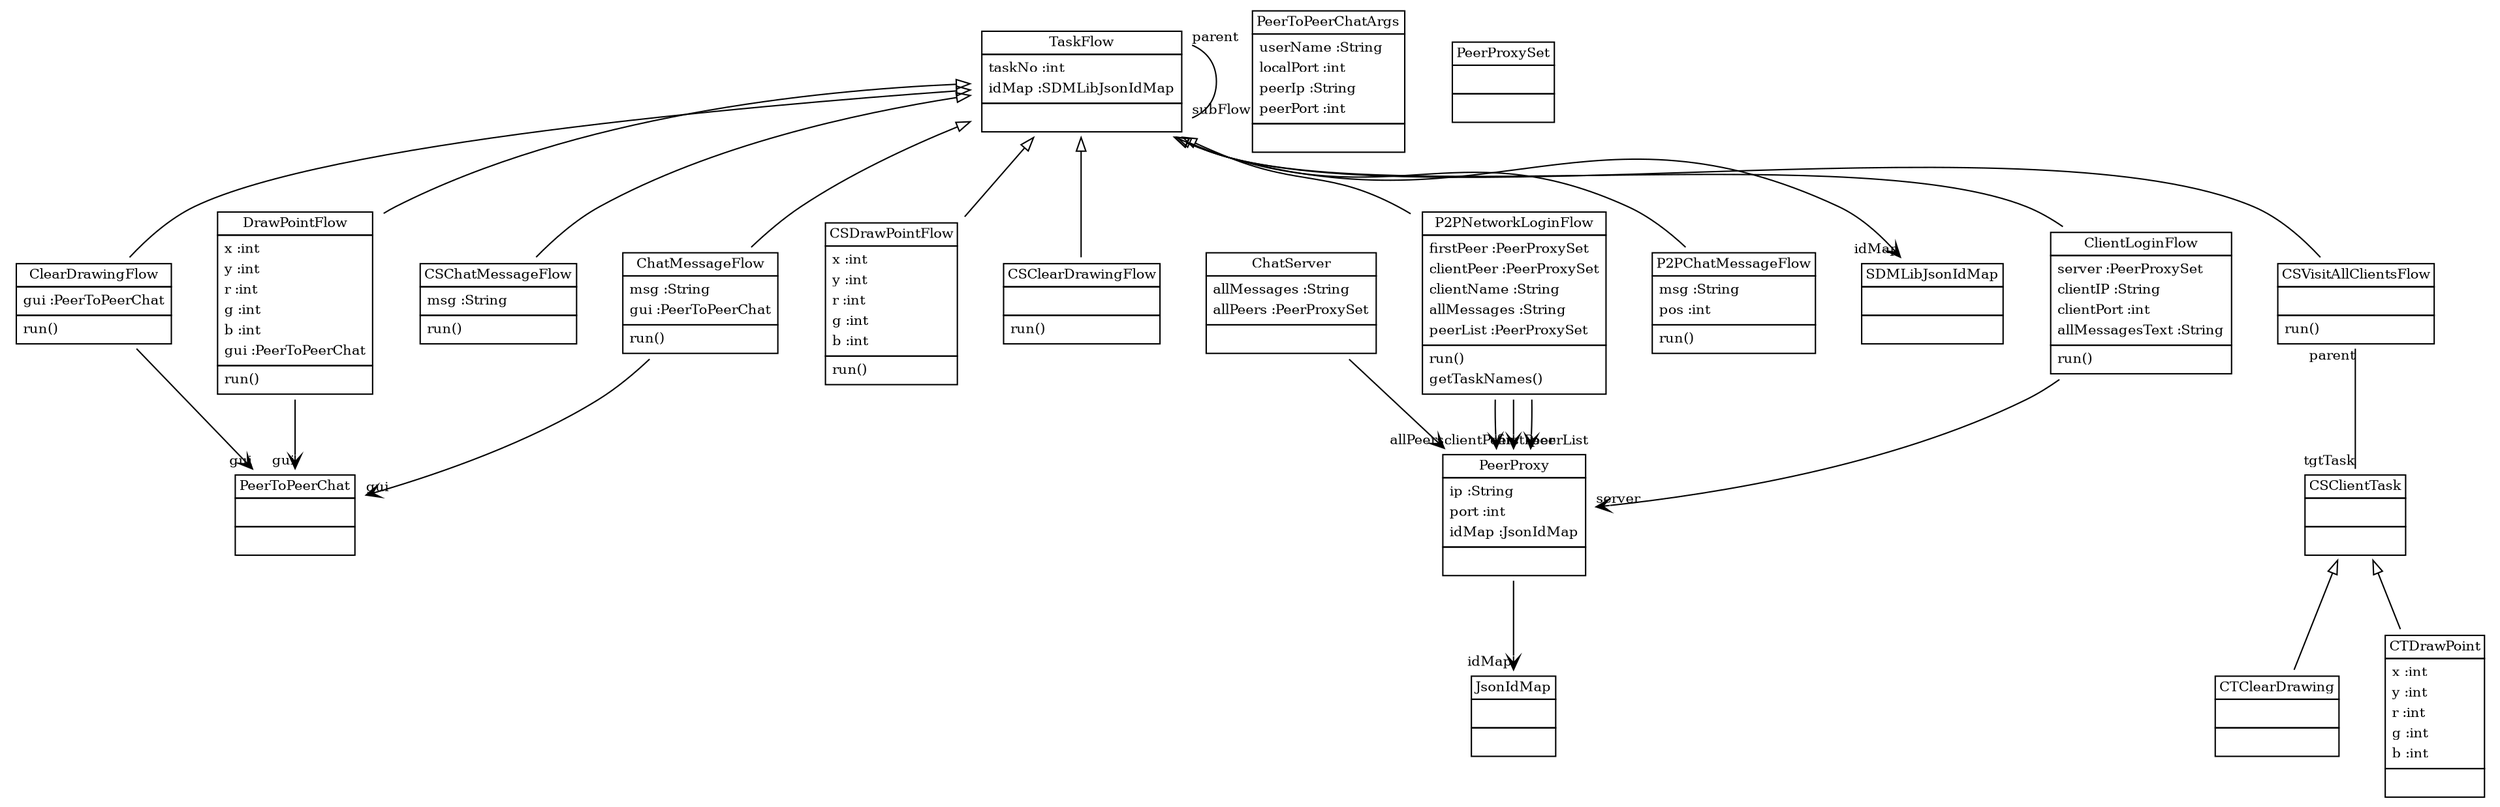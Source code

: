 
 digraph ClassDiagram {
    node [shape = none, fontsize = 10]; 
    edge [fontsize = 10];
    
    
    _PeerToPeerChat [label=<<table border='0' cellborder='1' cellspacing='0'> <tr> <td HREF="../src/org/sdmlib/examples/chats/PeerToPeerChat.java">PeerToPeerChat</td> </tr> <tr><td><table border='0' cellborder='0' cellspacing='0'> <tr><td> </td></tr> </table></td></tr> <tr><td><table border='0' cellborder='0' cellspacing='0'> <tr><td> </td></tr> </table></td></tr> </table>>];
    _TaskFlow [label=<<table border='0' cellborder='1' cellspacing='0'> <tr> <td HREF="../src/org/sdmlib/logger/TaskFlow.java">TaskFlow</td> </tr> <tr><td><table border='0' cellborder='0' cellspacing='0'> <tr><td align='left'>taskNo :int</td></tr> <tr><td align='left'>idMap :SDMLibJsonIdMap</td></tr>  </table></td></tr> <tr><td><table border='0' cellborder='0' cellspacing='0'> <tr><td> </td></tr> </table></td></tr> </table>>];
    _ChatMessageFlow [label=<<table border='0' cellborder='1' cellspacing='0'> <tr> <td HREF="../src/ChatMessageFlow.java">ChatMessageFlow</td> </tr> <tr><td><table border='0' cellborder='0' cellspacing='0'> <tr><td align='left'>msg :String</td></tr> <tr><td align='left'>gui :PeerToPeerChat</td></tr>  </table></td></tr> <tr><td><table border='0' cellborder='0' cellspacing='0'> <tr><td align='left'>run()</td></tr>  </table></td></tr> </table>>];
    _DrawPointFlow [label=<<table border='0' cellborder='1' cellspacing='0'> <tr> <td HREF="../src/DrawPointFlow.java">DrawPointFlow</td> </tr> <tr><td><table border='0' cellborder='0' cellspacing='0'> <tr><td align='left'>x :int</td></tr> <tr><td align='left'>y :int</td></tr> <tr><td align='left'>r :int</td></tr> <tr><td align='left'>g :int</td></tr> <tr><td align='left'>b :int</td></tr> <tr><td align='left'>gui :PeerToPeerChat</td></tr>  </table></td></tr> <tr><td><table border='0' cellborder='0' cellspacing='0'> <tr><td align='left'>run()</td></tr>  </table></td></tr> </table>>];
    _ClearDrawingFlow [label=<<table border='0' cellborder='1' cellspacing='0'> <tr> <td HREF="../src/org/sdmlib/examples/chats/ClearDrawingFlow.java">ClearDrawingFlow</td> </tr> <tr><td><table border='0' cellborder='0' cellspacing='0'> <tr><td align='left'>gui :PeerToPeerChat</td></tr>  </table></td></tr> <tr><td><table border='0' cellborder='0' cellspacing='0'> <tr><td align='left'>run()</td></tr>  </table></td></tr> </table>>];
    _PeerToPeerChatArgs [label=<<table border='0' cellborder='1' cellspacing='0'> <tr> <td HREF="../src/PeerToPeerChatArgs.java">PeerToPeerChatArgs</td> </tr> <tr><td><table border='0' cellborder='0' cellspacing='0'> <tr><td align='left'>userName :String</td></tr> <tr><td align='left'>localPort :int</td></tr> <tr><td align='left'>peerIp :String</td></tr> <tr><td align='left'>peerPort :int</td></tr>  </table></td></tr> <tr><td><table border='0' cellborder='0' cellspacing='0'> <tr><td> </td></tr> </table></td></tr> </table>>];
    _PeerProxy [label=<<table border='0' cellborder='1' cellspacing='0'> <tr> <td HREF="../src/org/sdmlib/logger/PeerProxy.java">PeerProxy</td> </tr> <tr><td><table border='0' cellborder='0' cellspacing='0'> <tr><td align='left'>ip :String</td></tr> <tr><td align='left'>port :int</td></tr> <tr><td align='left'>idMap :JsonIdMap</td></tr>  </table></td></tr> <tr><td><table border='0' cellborder='0' cellspacing='0'> <tr><td> </td></tr> </table></td></tr> </table>>];
    _CSChatMessageFlow [label=<<table border='0' cellborder='1' cellspacing='0'> <tr> <td HREF="../src/CSChatMessageFlow.java">CSChatMessageFlow</td> </tr> <tr><td><table border='0' cellborder='0' cellspacing='0'> <tr><td align='left'>msg :String</td></tr>  </table></td></tr> <tr><td><table border='0' cellborder='0' cellspacing='0'> <tr><td align='left'>run()</td></tr>  </table></td></tr> </table>>];
    _ChatServer [label=<<table border='0' cellborder='1' cellspacing='0'> <tr> <td HREF="../src/ChatServer.java">ChatServer</td> </tr> <tr><td><table border='0' cellborder='0' cellspacing='0'> <tr><td align='left'>allMessages :String</td></tr> <tr><td align='left'>allPeers :PeerProxySet</td></tr>  </table></td></tr> <tr><td><table border='0' cellborder='0' cellspacing='0'> <tr><td> </td></tr> </table></td></tr> </table>>];
    _ClientLoginFlow [label=<<table border='0' cellborder='1' cellspacing='0'> <tr> <td HREF="../src/org/sdmlib/examples/chats/ClientLoginFlow.java">ClientLoginFlow</td> </tr> <tr><td><table border='0' cellborder='0' cellspacing='0'> <tr><td align='left'>server :PeerProxySet</td></tr> <tr><td align='left'>clientIP :String</td></tr> <tr><td align='left'>clientPort :int</td></tr> <tr><td align='left'>allMessagesText :String</td></tr>  </table></td></tr> <tr><td><table border='0' cellborder='0' cellspacing='0'> <tr><td align='left'>run()</td></tr>  </table></td></tr> </table>>];
    _CSDrawPointFlow [label=<<table border='0' cellborder='1' cellspacing='0'> <tr> <td HREF="../src/CSDrawPointFlow.java">CSDrawPointFlow</td> </tr> <tr><td><table border='0' cellborder='0' cellspacing='0'> <tr><td align='left'>x :int</td></tr> <tr><td align='left'>y :int</td></tr> <tr><td align='left'>r :int</td></tr> <tr><td align='left'>g :int</td></tr> <tr><td align='left'>b :int</td></tr>  </table></td></tr> <tr><td><table border='0' cellborder='0' cellspacing='0'> <tr><td align='left'>run()</td></tr>  </table></td></tr> </table>>];
    _CSClearDrawingFlow [label=<<table border='0' cellborder='1' cellspacing='0'> <tr> <td HREF="../src/CSClearDrawingFlow.java">CSClearDrawingFlow</td> </tr> <tr><td><table border='0' cellborder='0' cellspacing='0'> <tr><td> </td></tr> </table></td></tr> <tr><td><table border='0' cellborder='0' cellspacing='0'> <tr><td align='left'>run()</td></tr>  </table></td></tr> </table>>];
    _CSVisitAllClientsFlow [label=<<table border='0' cellborder='1' cellspacing='0'> <tr> <td HREF="../src/CSVisitAllClientsFlow.java">CSVisitAllClientsFlow</td> </tr> <tr><td><table border='0' cellborder='0' cellspacing='0'> <tr><td> </td></tr> </table></td></tr> <tr><td><table border='0' cellborder='0' cellspacing='0'> <tr><td align='left'>run()</td></tr>  </table></td></tr> </table>>];
    _CSClientTask [label=<<table border='0' cellborder='1' cellspacing='0'> <tr> <td HREF="../src/CSClientTask.java">CSClientTask</td> </tr> <tr><td><table border='0' cellborder='0' cellspacing='0'> <tr><td> </td></tr> </table></td></tr> <tr><td><table border='0' cellborder='0' cellspacing='0'> <tr><td> </td></tr> </table></td></tr> </table>>];
    _CTDrawPoint [label=<<table border='0' cellborder='1' cellspacing='0'> <tr> <td HREF="../src/CTDrawPoint.java">CTDrawPoint</td> </tr> <tr><td><table border='0' cellborder='0' cellspacing='0'> <tr><td align='left'>x :int</td></tr> <tr><td align='left'>y :int</td></tr> <tr><td align='left'>r :int</td></tr> <tr><td align='left'>g :int</td></tr> <tr><td align='left'>b :int</td></tr>  </table></td></tr> <tr><td><table border='0' cellborder='0' cellspacing='0'> <tr><td> </td></tr> </table></td></tr> </table>>];
    _CTClearDrawing [label=<<table border='0' cellborder='1' cellspacing='0'> <tr> <td HREF="../src/CTClearDrawing.java">CTClearDrawing</td> </tr> <tr><td><table border='0' cellborder='0' cellspacing='0'> <tr><td> </td></tr> </table></td></tr> <tr><td><table border='0' cellborder='0' cellspacing='0'> <tr><td> </td></tr> </table></td></tr> </table>>];
    _P2PNetworkLoginFlow [label=<<table border='0' cellborder='1' cellspacing='0'> <tr> <td HREF="../src/P2PNetworkLoginFlow.java">P2PNetworkLoginFlow</td> </tr> <tr><td><table border='0' cellborder='0' cellspacing='0'> <tr><td align='left'>firstPeer :PeerProxySet</td></tr> <tr><td align='left'>clientPeer :PeerProxySet</td></tr> <tr><td align='left'>clientName :String</td></tr> <tr><td align='left'>allMessages :String</td></tr> <tr><td align='left'>peerList :PeerProxySet</td></tr>  </table></td></tr> <tr><td><table border='0' cellborder='0' cellspacing='0'> <tr><td align='left'>run()</td></tr> <tr><td align='left'>getTaskNames()</td></tr>  </table></td></tr> </table>>];
    _P2PChatMessageFlow [label=<<table border='0' cellborder='1' cellspacing='0'> <tr> <td HREF="../src/P2PChatMessageFlow.java">P2PChatMessageFlow</td> </tr> <tr><td><table border='0' cellborder='0' cellspacing='0'> <tr><td align='left'>msg :String</td></tr> <tr><td align='left'>pos :int</td></tr>  </table></td></tr> <tr><td><table border='0' cellborder='0' cellspacing='0'> <tr><td align='left'>run()</td></tr>  </table></td></tr> </table>>];
    _SDMLibJsonIdMap [label=<<table border='0' cellborder='1' cellspacing='0'> <tr> <td HREF="../src/org/sdmlib/serialization/SDMLibJsonIdMap.java">SDMLibJsonIdMap</td> </tr> <tr><td><table border='0' cellborder='0' cellspacing='0'> <tr><td> </td></tr> </table></td></tr> <tr><td><table border='0' cellborder='0' cellspacing='0'> <tr><td> </td></tr> </table></td></tr> </table>>];
    _JsonIdMap [label=<<table border='0' cellborder='1' cellspacing='0'> <tr> <td HREF="../src/de/uniks/networkparser/json/JsonIdMap.java">JsonIdMap</td> </tr> <tr><td><table border='0' cellborder='0' cellspacing='0'> <tr><td> </td></tr> </table></td></tr> <tr><td><table border='0' cellborder='0' cellspacing='0'> <tr><td> </td></tr> </table></td></tr> </table>>];
    _PeerProxySet [label=<<table border='0' cellborder='1' cellspacing='0'> <tr> <td HREF="../src/org/sdmlib/logger/util/PeerProxySet.java">PeerProxySet</td> </tr> <tr><td><table border='0' cellborder='0' cellspacing='0'> <tr><td> </td></tr> </table></td></tr> <tr><td><table border='0' cellborder='0' cellspacing='0'> <tr><td> </td></tr> </table></td></tr> </table>>];
    
    
    
    _TaskFlow ->  _ChatMessageFlow [dir = "back" arrowtail = "empty"];
    _TaskFlow ->  _DrawPointFlow [dir = "back" arrowtail = "empty"];
    _TaskFlow ->  _ClearDrawingFlow [dir = "back" arrowtail = "empty"];
    _TaskFlow ->  _CSChatMessageFlow [dir = "back" arrowtail = "empty"];
    _TaskFlow ->  _ClientLoginFlow [dir = "back" arrowtail = "empty"];
    _TaskFlow ->  _CSDrawPointFlow [dir = "back" arrowtail = "empty"];
    _TaskFlow ->  _CSClearDrawingFlow [dir = "back" arrowtail = "empty"];
    _TaskFlow ->  _CSVisitAllClientsFlow [dir = "back" arrowtail = "empty"];
    _CSClientTask ->  _CTDrawPoint [dir = "back" arrowtail = "empty"];
    _CSClientTask ->  _CTClearDrawing [dir = "back" arrowtail = "empty"];
    _TaskFlow ->  _P2PNetworkLoginFlow [dir = "back" arrowtail = "empty"];
    _TaskFlow ->  _P2PChatMessageFlow [dir = "back" arrowtail = "empty"];
    _TaskFlow -> _TaskFlow [headlabel = "subFlow" taillabel = "parent" arrowhead = "none" ];
    _CSVisitAllClientsFlow -> _CSClientTask [headlabel = "tgtTask" taillabel = "parent" arrowhead = "none" ];
    _TaskFlow -> _SDMLibJsonIdMap [headlabel = "idMap" taillabel = "" arrowhead = "vee" ];
    _ChatMessageFlow -> _PeerToPeerChat [headlabel = "gui" taillabel = "" arrowhead = "vee" ];
    _DrawPointFlow -> _PeerToPeerChat [headlabel = "gui" taillabel = "" arrowhead = "vee" ];
    _ClearDrawingFlow -> _PeerToPeerChat [headlabel = "gui" taillabel = "" arrowhead = "vee" ];
    _PeerProxy -> _JsonIdMap [headlabel = "idMap" taillabel = "" arrowhead = "vee" ];
    _ChatServer -> _PeerProxy [headlabel = "allPeers" taillabel = "" arrowhead = "vee" ];
    _ClientLoginFlow -> _PeerProxy [headlabel = "server" taillabel = "" arrowhead = "vee" ];
    _P2PNetworkLoginFlow -> _PeerProxy [headlabel = "firstPeer" taillabel = "" arrowhead = "vee" ];
    _P2PNetworkLoginFlow -> _PeerProxy [headlabel = "clientPeer" taillabel = "" arrowhead = "vee" ];
    _P2PNetworkLoginFlow -> _PeerProxy [headlabel = "peerList" taillabel = "" arrowhead = "vee" ];
}
